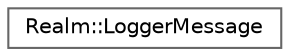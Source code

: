 digraph "Graphical Class Hierarchy"
{
 // LATEX_PDF_SIZE
  bgcolor="transparent";
  edge [fontname=Helvetica,fontsize=10,labelfontname=Helvetica,labelfontsize=10];
  node [fontname=Helvetica,fontsize=10,shape=box,height=0.2,width=0.4];
  rankdir="LR";
  Node0 [id="Node000000",label="Realm::LoggerMessage",height=0.2,width=0.4,color="grey40", fillcolor="white", style="filled",URL="$classRealm_1_1LoggerMessage.html",tooltip=" "];
}
